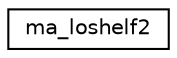 digraph "Graphical Class Hierarchy"
{
 // LATEX_PDF_SIZE
  edge [fontname="Helvetica",fontsize="10",labelfontname="Helvetica",labelfontsize="10"];
  node [fontname="Helvetica",fontsize="10",shape=record];
  rankdir="LR";
  Node0 [label="ma_loshelf2",height=0.2,width=0.4,color="black", fillcolor="white", style="filled",URL="$structma__loshelf2.html",tooltip=" "];
}

